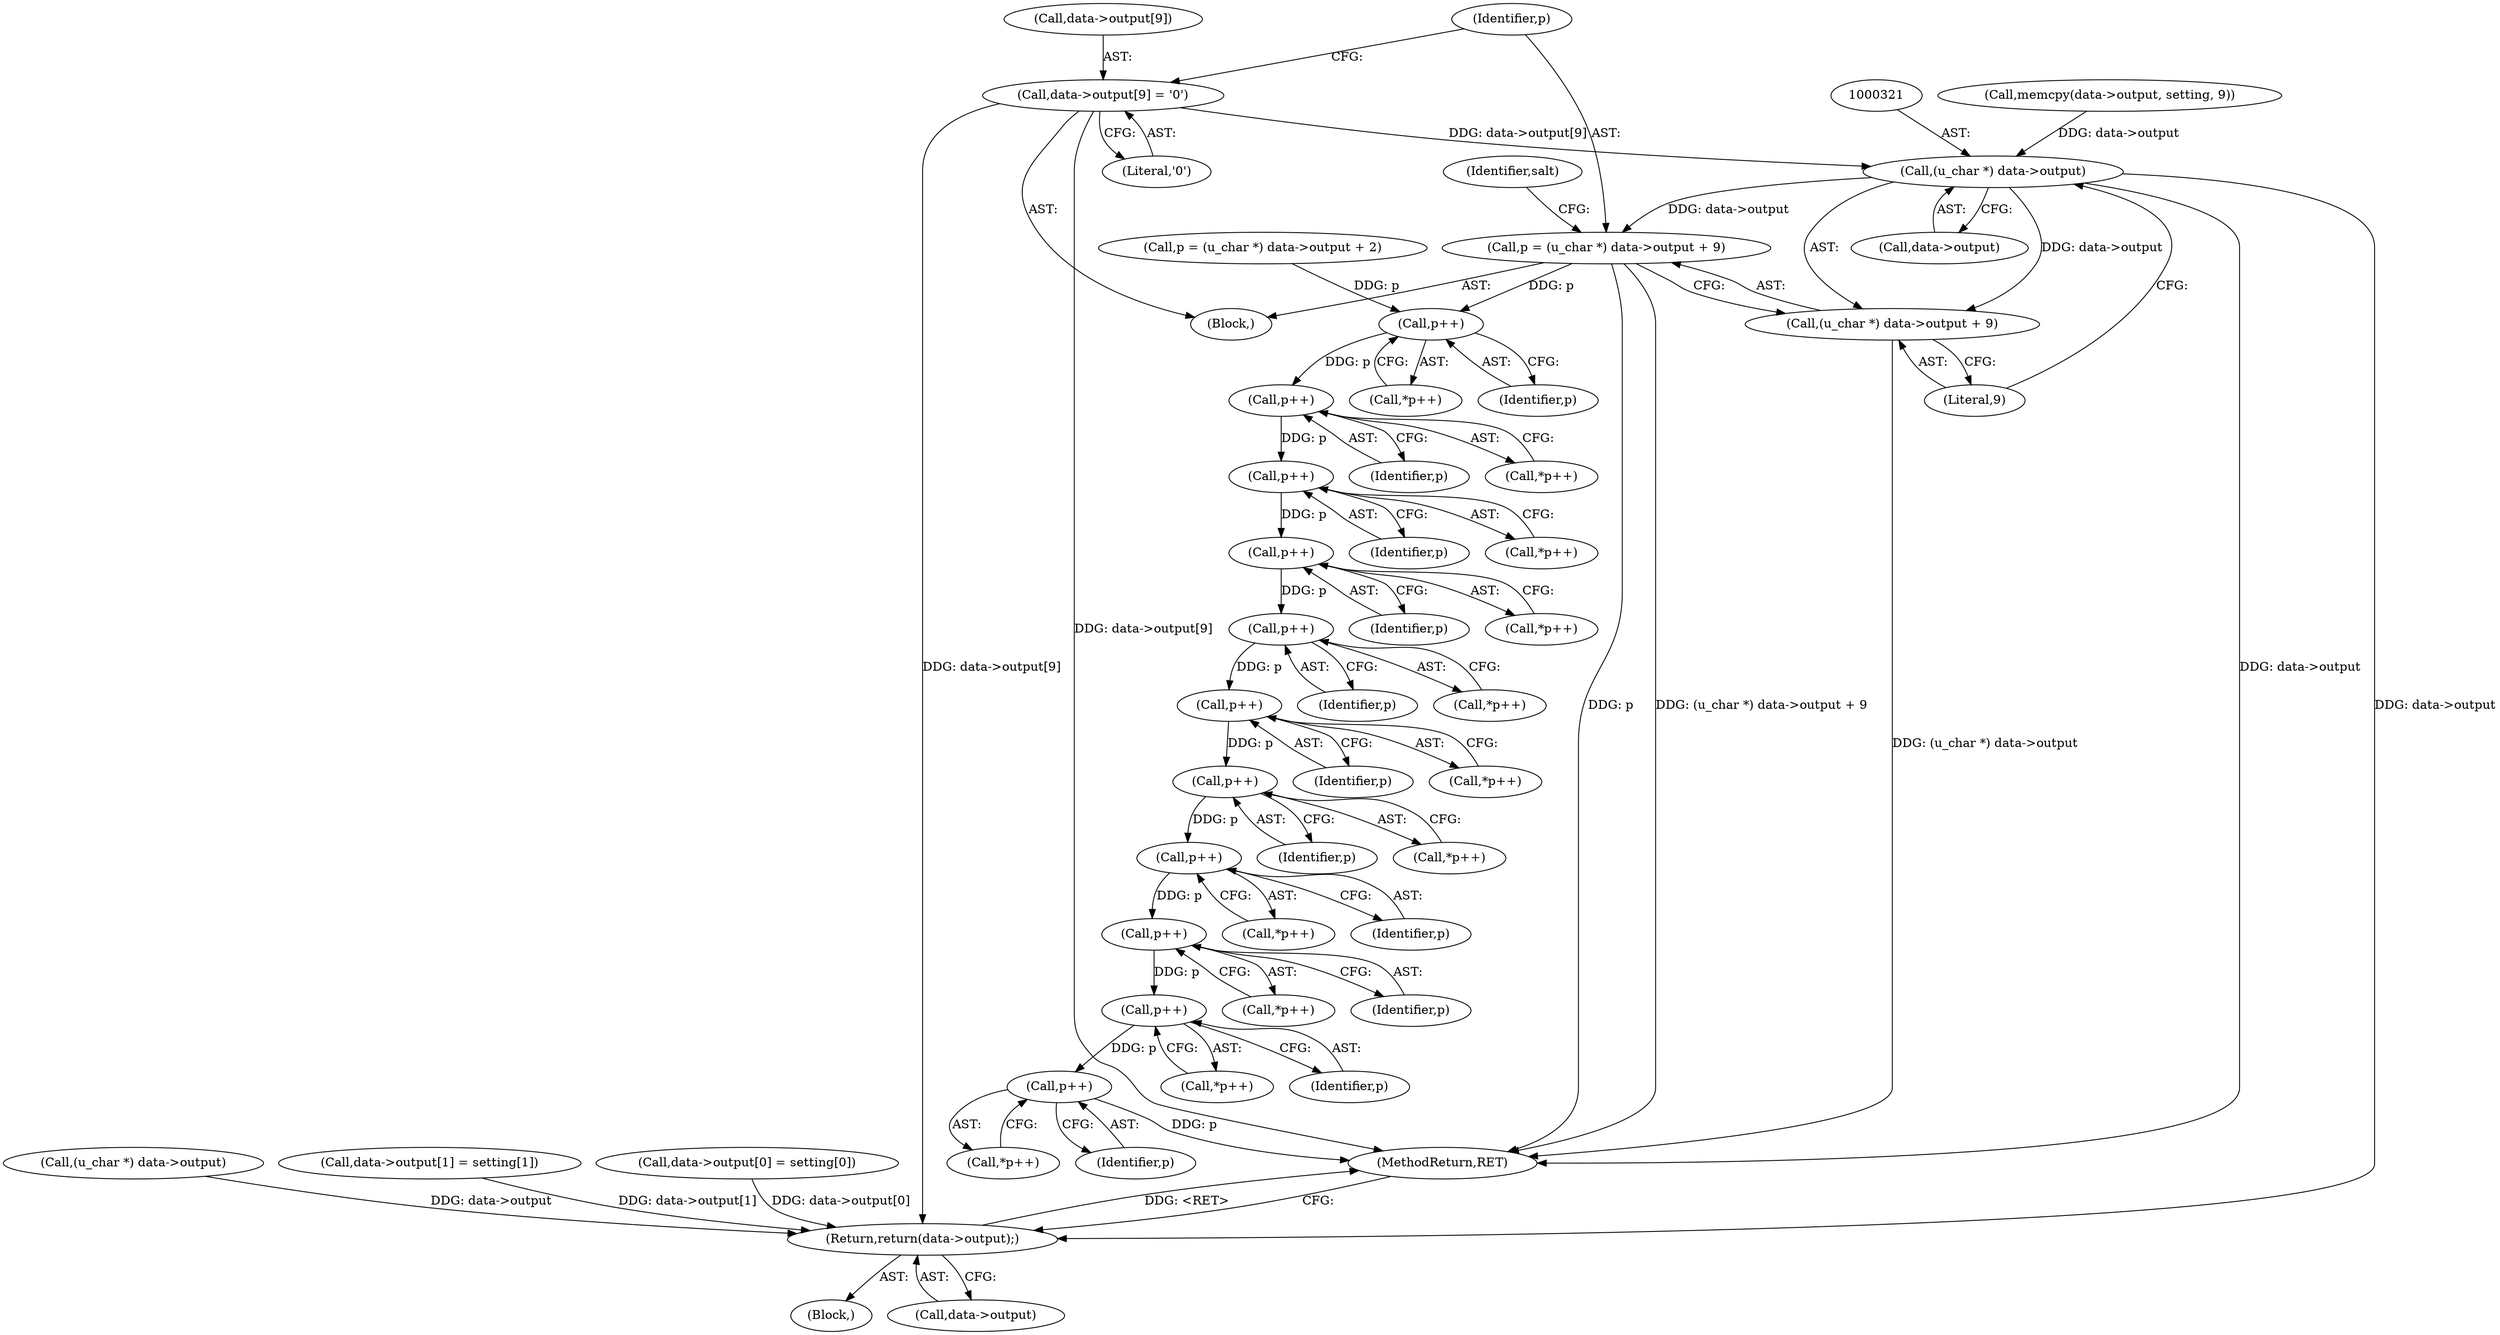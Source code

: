 digraph "0_php_aab49e934de1fff046e659cbec46e3d053b41c34@array" {
"1000310" [label="(Call,data->output[9] = '\0')"];
"1000320" [label="(Call,(u_char *) data->output)"];
"1000317" [label="(Call,p = (u_char *) data->output + 9)"];
"1000405" [label="(Call,p++)"];
"1000416" [label="(Call,p++)"];
"1000427" [label="(Call,p++)"];
"1000438" [label="(Call,p++)"];
"1000458" [label="(Call,p++)"];
"1000469" [label="(Call,p++)"];
"1000480" [label="(Call,p++)"];
"1000491" [label="(Call,p++)"];
"1000505" [label="(Call,p++)"];
"1000516" [label="(Call,p++)"];
"1000527" [label="(Call,p++)"];
"1000319" [label="(Call,(u_char *) data->output + 9)"];
"1000538" [label="(Return,return(data->output);)"];
"1000416" [label="(Call,p++)"];
"1000426" [label="(Call,*p++)"];
"1000167" [label="(Block,)"];
"1000516" [label="(Call,p++)"];
"1000506" [label="(Identifier,p)"];
"1000311" [label="(Call,data->output[9])"];
"1000469" [label="(Call,p++)"];
"1000479" [label="(Call,*p++)"];
"1000458" [label="(Call,p++)"];
"1000457" [label="(Call,*p++)"];
"1000542" [label="(MethodReturn,RET)"];
"1000318" [label="(Identifier,p)"];
"1000492" [label="(Identifier,p)"];
"1000505" [label="(Call,p++)"];
"1000517" [label="(Identifier,p)"];
"1000317" [label="(Call,p = (u_char *) data->output + 9)"];
"1000384" [label="(Identifier,salt)"];
"1000528" [label="(Identifier,p)"];
"1000405" [label="(Call,p++)"];
"1000310" [label="(Call,data->output[9] = '\0')"];
"1000437" [label="(Call,*p++)"];
"1000427" [label="(Call,p++)"];
"1000480" [label="(Call,p++)"];
"1000439" [label="(Identifier,p)"];
"1000322" [label="(Call,data->output)"];
"1000468" [label="(Call,*p++)"];
"1000404" [label="(Call,*p++)"];
"1000491" [label="(Call,p++)"];
"1000515" [label="(Call,*p++)"];
"1000377" [label="(Call,(u_char *) data->output)"];
"1000490" [label="(Call,*p++)"];
"1000459" [label="(Identifier,p)"];
"1000470" [label="(Identifier,p)"];
"1000316" [label="(Literal,'\0')"];
"1000325" [label="(Literal,9)"];
"1000111" [label="(Block,)"];
"1000304" [label="(Call,memcpy(data->output, setting, 9))"];
"1000526" [label="(Call,*p++)"];
"1000481" [label="(Identifier,p)"];
"1000365" [label="(Call,data->output[1] = setting[1])"];
"1000428" [label="(Identifier,p)"];
"1000320" [label="(Call,(u_char *) data->output)"];
"1000438" [label="(Call,p++)"];
"1000538" [label="(Return,return(data->output);)"];
"1000356" [label="(Call,data->output[0] = setting[0])"];
"1000374" [label="(Call,p = (u_char *) data->output + 2)"];
"1000415" [label="(Call,*p++)"];
"1000417" [label="(Identifier,p)"];
"1000527" [label="(Call,p++)"];
"1000539" [label="(Call,data->output)"];
"1000406" [label="(Identifier,p)"];
"1000319" [label="(Call,(u_char *) data->output + 9)"];
"1000504" [label="(Call,*p++)"];
"1000310" -> "1000167"  [label="AST: "];
"1000310" -> "1000316"  [label="CFG: "];
"1000311" -> "1000310"  [label="AST: "];
"1000316" -> "1000310"  [label="AST: "];
"1000318" -> "1000310"  [label="CFG: "];
"1000310" -> "1000542"  [label="DDG: data->output[9]"];
"1000310" -> "1000320"  [label="DDG: data->output[9]"];
"1000310" -> "1000538"  [label="DDG: data->output[9]"];
"1000320" -> "1000319"  [label="AST: "];
"1000320" -> "1000322"  [label="CFG: "];
"1000321" -> "1000320"  [label="AST: "];
"1000322" -> "1000320"  [label="AST: "];
"1000325" -> "1000320"  [label="CFG: "];
"1000320" -> "1000542"  [label="DDG: data->output"];
"1000320" -> "1000317"  [label="DDG: data->output"];
"1000320" -> "1000319"  [label="DDG: data->output"];
"1000304" -> "1000320"  [label="DDG: data->output"];
"1000320" -> "1000538"  [label="DDG: data->output"];
"1000317" -> "1000167"  [label="AST: "];
"1000317" -> "1000319"  [label="CFG: "];
"1000318" -> "1000317"  [label="AST: "];
"1000319" -> "1000317"  [label="AST: "];
"1000384" -> "1000317"  [label="CFG: "];
"1000317" -> "1000542"  [label="DDG: p"];
"1000317" -> "1000542"  [label="DDG: (u_char *) data->output + 9"];
"1000317" -> "1000405"  [label="DDG: p"];
"1000405" -> "1000404"  [label="AST: "];
"1000405" -> "1000406"  [label="CFG: "];
"1000406" -> "1000405"  [label="AST: "];
"1000404" -> "1000405"  [label="CFG: "];
"1000374" -> "1000405"  [label="DDG: p"];
"1000405" -> "1000416"  [label="DDG: p"];
"1000416" -> "1000415"  [label="AST: "];
"1000416" -> "1000417"  [label="CFG: "];
"1000417" -> "1000416"  [label="AST: "];
"1000415" -> "1000416"  [label="CFG: "];
"1000416" -> "1000427"  [label="DDG: p"];
"1000427" -> "1000426"  [label="AST: "];
"1000427" -> "1000428"  [label="CFG: "];
"1000428" -> "1000427"  [label="AST: "];
"1000426" -> "1000427"  [label="CFG: "];
"1000427" -> "1000438"  [label="DDG: p"];
"1000438" -> "1000437"  [label="AST: "];
"1000438" -> "1000439"  [label="CFG: "];
"1000439" -> "1000438"  [label="AST: "];
"1000437" -> "1000438"  [label="CFG: "];
"1000438" -> "1000458"  [label="DDG: p"];
"1000458" -> "1000457"  [label="AST: "];
"1000458" -> "1000459"  [label="CFG: "];
"1000459" -> "1000458"  [label="AST: "];
"1000457" -> "1000458"  [label="CFG: "];
"1000458" -> "1000469"  [label="DDG: p"];
"1000469" -> "1000468"  [label="AST: "];
"1000469" -> "1000470"  [label="CFG: "];
"1000470" -> "1000469"  [label="AST: "];
"1000468" -> "1000469"  [label="CFG: "];
"1000469" -> "1000480"  [label="DDG: p"];
"1000480" -> "1000479"  [label="AST: "];
"1000480" -> "1000481"  [label="CFG: "];
"1000481" -> "1000480"  [label="AST: "];
"1000479" -> "1000480"  [label="CFG: "];
"1000480" -> "1000491"  [label="DDG: p"];
"1000491" -> "1000490"  [label="AST: "];
"1000491" -> "1000492"  [label="CFG: "];
"1000492" -> "1000491"  [label="AST: "];
"1000490" -> "1000491"  [label="CFG: "];
"1000491" -> "1000505"  [label="DDG: p"];
"1000505" -> "1000504"  [label="AST: "];
"1000505" -> "1000506"  [label="CFG: "];
"1000506" -> "1000505"  [label="AST: "];
"1000504" -> "1000505"  [label="CFG: "];
"1000505" -> "1000516"  [label="DDG: p"];
"1000516" -> "1000515"  [label="AST: "];
"1000516" -> "1000517"  [label="CFG: "];
"1000517" -> "1000516"  [label="AST: "];
"1000515" -> "1000516"  [label="CFG: "];
"1000516" -> "1000527"  [label="DDG: p"];
"1000527" -> "1000526"  [label="AST: "];
"1000527" -> "1000528"  [label="CFG: "];
"1000528" -> "1000527"  [label="AST: "];
"1000526" -> "1000527"  [label="CFG: "];
"1000527" -> "1000542"  [label="DDG: p"];
"1000319" -> "1000325"  [label="CFG: "];
"1000325" -> "1000319"  [label="AST: "];
"1000319" -> "1000542"  [label="DDG: (u_char *) data->output"];
"1000538" -> "1000111"  [label="AST: "];
"1000538" -> "1000539"  [label="CFG: "];
"1000539" -> "1000538"  [label="AST: "];
"1000542" -> "1000538"  [label="CFG: "];
"1000538" -> "1000542"  [label="DDG: <RET>"];
"1000356" -> "1000538"  [label="DDG: data->output[0]"];
"1000377" -> "1000538"  [label="DDG: data->output"];
"1000365" -> "1000538"  [label="DDG: data->output[1]"];
}
